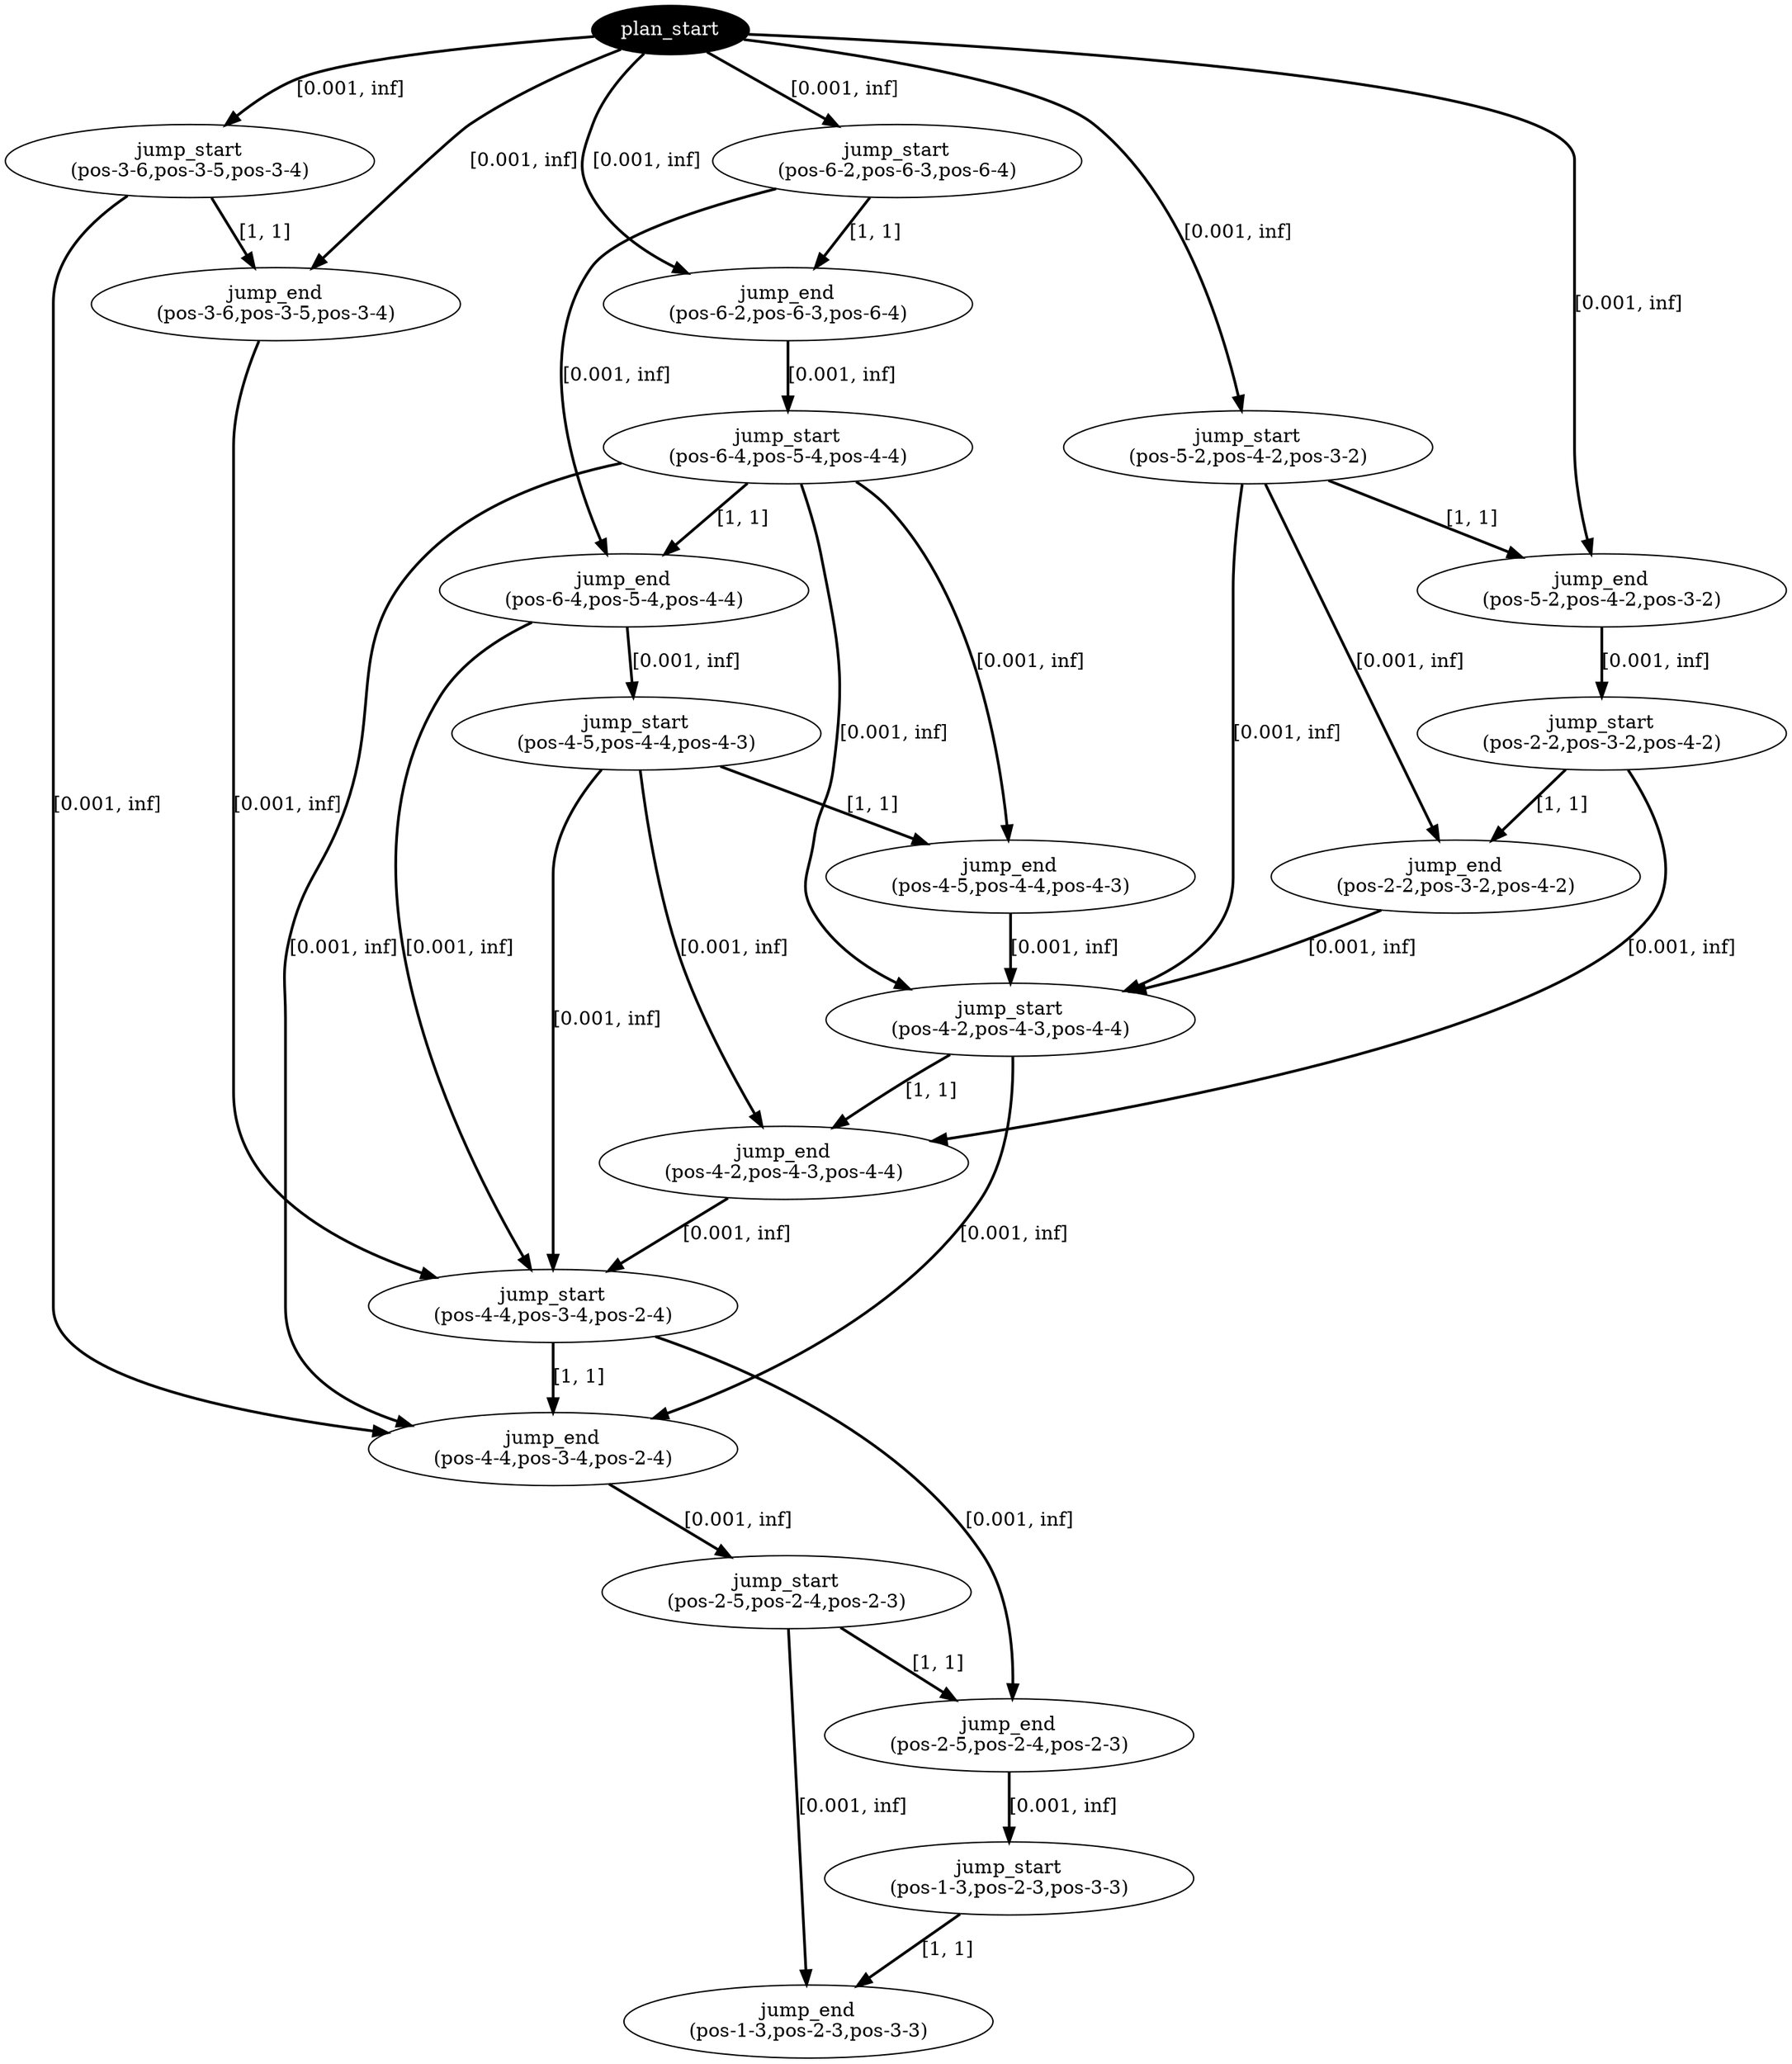 digraph plan {
0[ label="plan_start",style=filled,fillcolor=black,fontcolor=white];
1[ label="jump_start
(pos-5-2,pos-4-2,pos-3-2)"];
2[ label="jump_end
(pos-5-2,pos-4-2,pos-3-2)"];
3[ label="jump_start
(pos-3-6,pos-3-5,pos-3-4)"];
4[ label="jump_end
(pos-3-6,pos-3-5,pos-3-4)"];
5[ label="jump_start
(pos-6-2,pos-6-3,pos-6-4)"];
6[ label="jump_end
(pos-6-2,pos-6-3,pos-6-4)"];
7[ label="jump_start
(pos-6-4,pos-5-4,pos-4-4)"];
8[ label="jump_end
(pos-6-4,pos-5-4,pos-4-4)"];
9[ label="jump_start
(pos-2-2,pos-3-2,pos-4-2)"];
10[ label="jump_end
(pos-2-2,pos-3-2,pos-4-2)"];
11[ label="jump_start
(pos-4-5,pos-4-4,pos-4-3)"];
12[ label="jump_end
(pos-4-5,pos-4-4,pos-4-3)"];
13[ label="jump_start
(pos-4-2,pos-4-3,pos-4-4)"];
14[ label="jump_end
(pos-4-2,pos-4-3,pos-4-4)"];
15[ label="jump_start
(pos-4-4,pos-3-4,pos-2-4)"];
16[ label="jump_end
(pos-4-4,pos-3-4,pos-2-4)"];
17[ label="jump_start
(pos-2-5,pos-2-4,pos-2-3)"];
18[ label="jump_end
(pos-2-5,pos-2-4,pos-2-3)"];
19[ label="jump_start
(pos-1-3,pos-2-3,pos-3-3)"];
20[ label="jump_end
(pos-1-3,pos-2-3,pos-3-3)"];
"0" -> "1" [ label="[0.001, inf]" , penwidth=2, color="black"]
"0" -> "3" [ label="[0.001, inf]" , penwidth=2, color="black"]
"0" -> "5" [ label="[0.001, inf]" , penwidth=2, color="black"]
"1" -> "2" [ label="[1, 1]" , penwidth=2, color="black"]
"0" -> "2" [ label="[0.001, inf]" , penwidth=2, color="black"]
"3" -> "4" [ label="[1, 1]" , penwidth=2, color="black"]
"0" -> "4" [ label="[0.001, inf]" , penwidth=2, color="black"]
"5" -> "6" [ label="[1, 1]" , penwidth=2, color="black"]
"0" -> "6" [ label="[0.001, inf]" , penwidth=2, color="black"]
"6" -> "7" [ label="[0.001, inf]" , penwidth=2, color="black"]
"2" -> "9" [ label="[0.001, inf]" , penwidth=2, color="black"]
"7" -> "8" [ label="[1, 1]" , penwidth=2, color="black"]
"5" -> "8" [ label="[0.001, inf]" , penwidth=2, color="black"]
"9" -> "10" [ label="[1, 1]" , penwidth=2, color="black"]
"1" -> "10" [ label="[0.001, inf]" , penwidth=2, color="black"]
"8" -> "11" [ label="[0.001, inf]" , penwidth=2, color="black"]
"11" -> "12" [ label="[1, 1]" , penwidth=2, color="black"]
"7" -> "12" [ label="[0.001, inf]" , penwidth=2, color="black"]
"10" -> "13" [ label="[0.001, inf]" , penwidth=2, color="black"]
"12" -> "13" [ label="[0.001, inf]" , penwidth=2, color="black"]
"7" -> "13" [ label="[0.001, inf]" , penwidth=2, color="black"]
"1" -> "13" [ label="[0.001, inf]" , penwidth=2, color="black"]
"13" -> "14" [ label="[1, 1]" , penwidth=2, color="black"]
"11" -> "14" [ label="[0.001, inf]" , penwidth=2, color="black"]
"9" -> "14" [ label="[0.001, inf]" , penwidth=2, color="black"]
"14" -> "15" [ label="[0.001, inf]" , penwidth=2, color="black"]
"4" -> "15" [ label="[0.001, inf]" , penwidth=2, color="black"]
"11" -> "15" [ label="[0.001, inf]" , penwidth=2, color="black"]
"8" -> "15" [ label="[0.001, inf]" , penwidth=2, color="black"]
"15" -> "16" [ label="[1, 1]" , penwidth=2, color="black"]
"13" -> "16" [ label="[0.001, inf]" , penwidth=2, color="black"]
"7" -> "16" [ label="[0.001, inf]" , penwidth=2, color="black"]
"3" -> "16" [ label="[0.001, inf]" , penwidth=2, color="black"]
"16" -> "17" [ label="[0.001, inf]" , penwidth=2, color="black"]
"17" -> "18" [ label="[1, 1]" , penwidth=2, color="black"]
"15" -> "18" [ label="[0.001, inf]" , penwidth=2, color="black"]
"18" -> "19" [ label="[0.001, inf]" , penwidth=2, color="black"]
"19" -> "20" [ label="[1, 1]" , penwidth=2, color="black"]
"17" -> "20" [ label="[0.001, inf]" , penwidth=2, color="black"]
}
